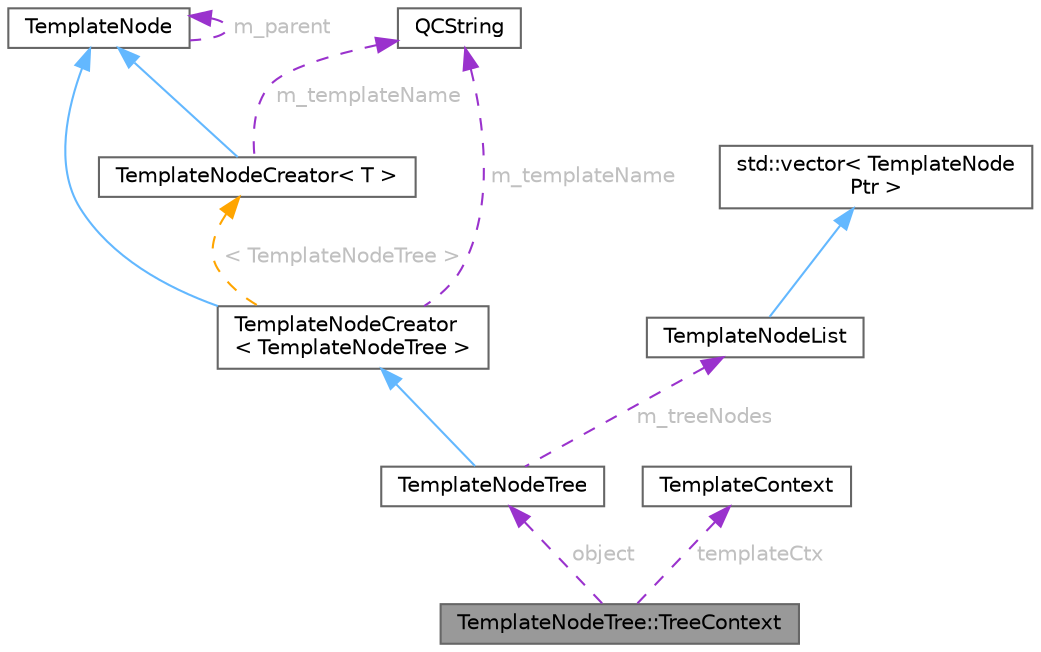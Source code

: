 digraph "TemplateNodeTree::TreeContext"
{
 // INTERACTIVE_SVG=YES
 // LATEX_PDF_SIZE
  bgcolor="transparent";
  edge [fontname=Helvetica,fontsize=10,labelfontname=Helvetica,labelfontsize=10];
  node [fontname=Helvetica,fontsize=10,shape=box,height=0.2,width=0.4];
  Node1 [label="TemplateNodeTree::TreeContext",height=0.2,width=0.4,color="gray40", fillcolor="grey60", style="filled", fontcolor="black",tooltip=" "];
  Node2 -> Node1 [dir="back",color="darkorchid3",style="dashed",label=" object",fontcolor="grey" ];
  Node2 [label="TemplateNodeTree",height=0.2,width=0.4,color="gray40", fillcolor="white", style="filled",URL="$d8/d31/class_template_node_tree.html",tooltip="Class representing an 'tree' tag in a template."];
  Node3 -> Node2 [dir="back",color="steelblue1",style="solid"];
  Node3 [label="TemplateNodeCreator\l\< TemplateNodeTree \>",height=0.2,width=0.4,color="gray40", fillcolor="white", style="filled",URL="$d8/d78/class_template_node_creator.html",tooltip=" "];
  Node4 -> Node3 [dir="back",color="steelblue1",style="solid"];
  Node4 [label="TemplateNode",height=0.2,width=0.4,color="gray40", fillcolor="white", style="filled",URL="$d6/d53/class_template_node.html",tooltip="Base class of all nodes in a template's AST."];
  Node4 -> Node4 [dir="back",color="darkorchid3",style="dashed",label=" m_parent",fontcolor="grey" ];
  Node5 -> Node3 [dir="back",color="darkorchid3",style="dashed",label=" m_templateName",fontcolor="grey" ];
  Node5 [label="QCString",height=0.2,width=0.4,color="gray40", fillcolor="white", style="filled",URL="$d9/d45/class_q_c_string.html",tooltip="This is an alternative implementation of QCString."];
  Node6 -> Node3 [dir="back",color="orange",style="dashed",label=" \< TemplateNodeTree \>",fontcolor="grey" ];
  Node6 [label="TemplateNodeCreator\< T \>",height=0.2,width=0.4,color="gray40", fillcolor="white", style="filled",URL="$d8/d78/class_template_node_creator.html",tooltip="Helper class for creating template AST tag nodes and returning the template for a given node."];
  Node4 -> Node6 [dir="back",color="steelblue1",style="solid"];
  Node5 -> Node6 [dir="back",color="darkorchid3",style="dashed",label=" m_templateName",fontcolor="grey" ];
  Node7 -> Node2 [dir="back",color="darkorchid3",style="dashed",label=" m_treeNodes",fontcolor="grey" ];
  Node7 [label="TemplateNodeList",height=0.2,width=0.4,color="gray40", fillcolor="white", style="filled",URL="$df/daf/class_template_node_list.html",tooltip="Class representing a list of AST nodes in a template."];
  Node8 -> Node7 [dir="back",color="steelblue1",style="solid"];
  Node8 [label="std::vector\< TemplateNode\lPtr \>",height=0.2,width=0.4,color="gray40", fillcolor="white", style="filled",tooltip=" "];
  Node9 -> Node1 [dir="back",color="darkorchid3",style="dashed",label=" templateCtx",fontcolor="grey" ];
  Node9 [label="TemplateContext",height=0.2,width=0.4,color="gray40", fillcolor="white", style="filled",URL="$da/d1b/class_template_context.html",tooltip="Abstract interface for a template context."];
}
